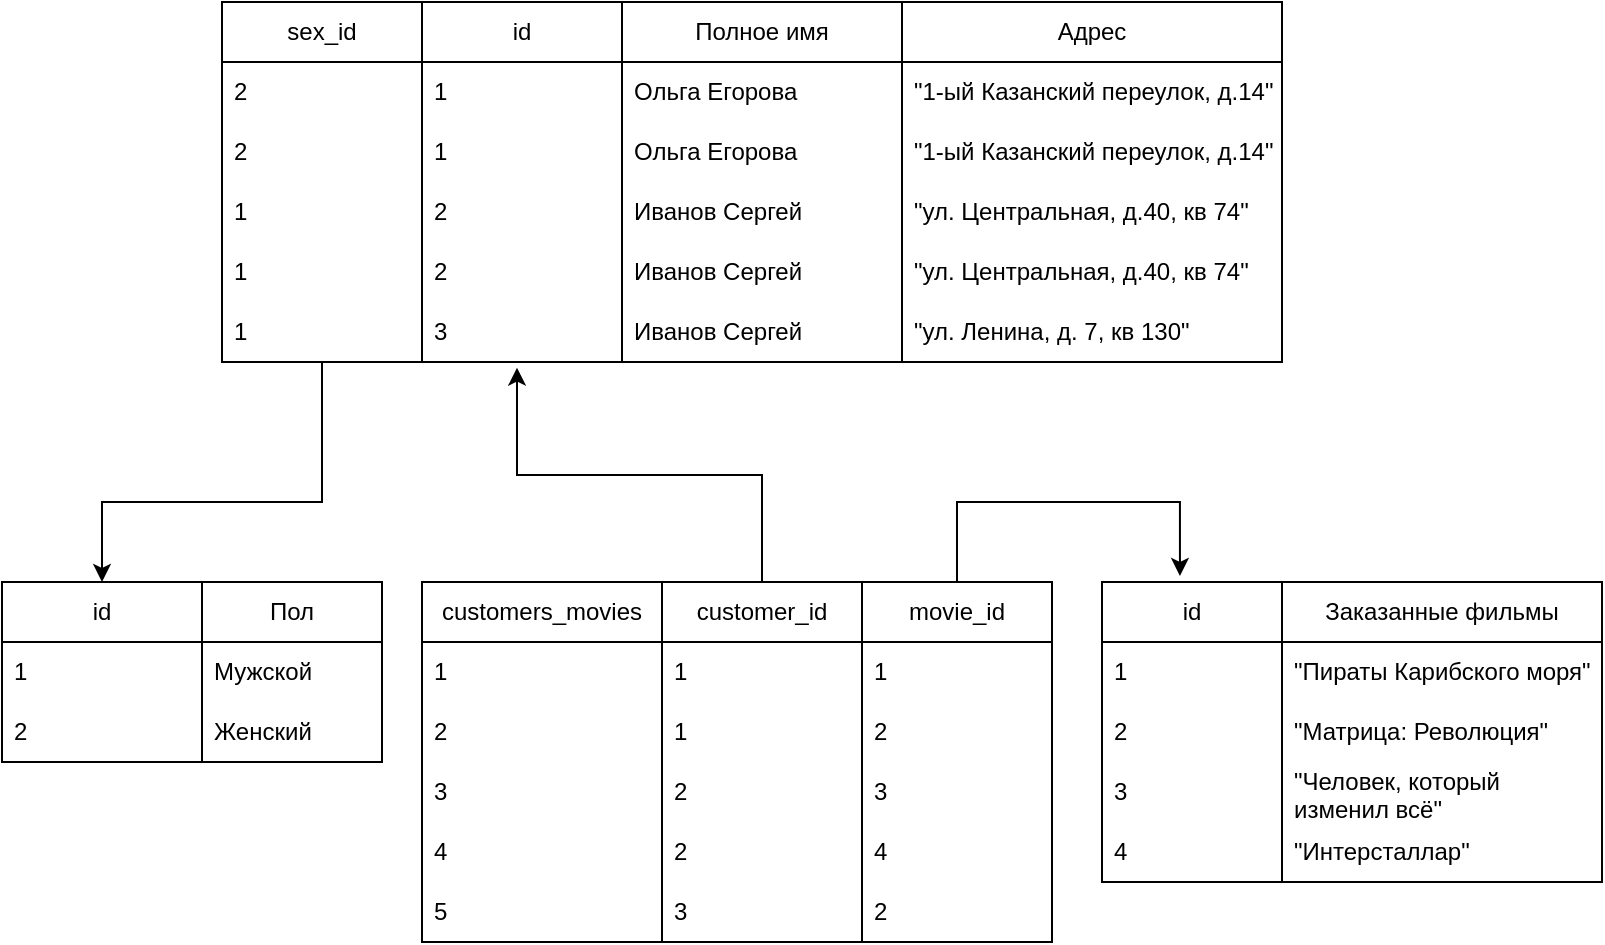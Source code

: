 <mxfile version="20.8.3" type="device"><diagram name="Page-1" id="9f46799a-70d6-7492-0946-bef42562c5a5"><mxGraphModel dx="987" dy="740" grid="1" gridSize="10" guides="1" tooltips="1" connect="1" arrows="1" fold="1" page="1" pageScale="1" pageWidth="1100" pageHeight="850" background="none" math="0" shadow="0"><root><mxCell id="0"/><mxCell id="1" parent="0"/><mxCell id="Gm-8z2mKSVjGQbWOd8LD-1" value="Полное имя" style="swimlane;fontStyle=0;childLayout=stackLayout;horizontal=1;startSize=30;horizontalStack=0;resizeParent=1;resizeParentMax=0;resizeLast=0;collapsible=1;marginBottom=0;whiteSpace=wrap;html=1;" parent="1" vertex="1"><mxGeometry x="470" y="70" width="140" height="180" as="geometry"/></mxCell><mxCell id="Gm-8z2mKSVjGQbWOd8LD-2" value="Ольга Егорова" style="text;strokeColor=none;fillColor=none;align=left;verticalAlign=middle;spacingLeft=4;spacingRight=4;overflow=hidden;points=[[0,0.5],[1,0.5]];portConstraint=eastwest;rotatable=0;whiteSpace=wrap;html=1;" parent="Gm-8z2mKSVjGQbWOd8LD-1" vertex="1"><mxGeometry y="30" width="140" height="30" as="geometry"/></mxCell><mxCell id="Gm-8z2mKSVjGQbWOd8LD-3" value="Ольга Егорова" style="text;strokeColor=none;fillColor=none;align=left;verticalAlign=middle;spacingLeft=4;spacingRight=4;overflow=hidden;points=[[0,0.5],[1,0.5]];portConstraint=eastwest;rotatable=0;whiteSpace=wrap;html=1;" parent="Gm-8z2mKSVjGQbWOd8LD-1" vertex="1"><mxGeometry y="60" width="140" height="30" as="geometry"/></mxCell><mxCell id="glfbPv707CCk21AwJzkC-3" value="Иванов Сергей" style="text;strokeColor=none;fillColor=none;align=left;verticalAlign=middle;spacingLeft=4;spacingRight=4;overflow=hidden;points=[[0,0.5],[1,0.5]];portConstraint=eastwest;rotatable=0;whiteSpace=wrap;html=1;" parent="Gm-8z2mKSVjGQbWOd8LD-1" vertex="1"><mxGeometry y="90" width="140" height="30" as="geometry"/></mxCell><mxCell id="glfbPv707CCk21AwJzkC-7" value="Иванов Сергей" style="text;strokeColor=none;fillColor=none;align=left;verticalAlign=middle;spacingLeft=4;spacingRight=4;overflow=hidden;points=[[0,0.5],[1,0.5]];portConstraint=eastwest;rotatable=0;whiteSpace=wrap;html=1;" parent="Gm-8z2mKSVjGQbWOd8LD-1" vertex="1"><mxGeometry y="120" width="140" height="30" as="geometry"/></mxCell><mxCell id="glfbPv707CCk21AwJzkC-8" value="Иванов Сергей" style="text;strokeColor=none;fillColor=none;align=left;verticalAlign=middle;spacingLeft=4;spacingRight=4;overflow=hidden;points=[[0,0.5],[1,0.5]];portConstraint=eastwest;rotatable=0;whiteSpace=wrap;html=1;" parent="Gm-8z2mKSVjGQbWOd8LD-1" vertex="1"><mxGeometry y="150" width="140" height="30" as="geometry"/></mxCell><mxCell id="Gm-8z2mKSVjGQbWOd8LD-5" value="Адрес" style="swimlane;fontStyle=0;childLayout=stackLayout;horizontal=1;startSize=30;horizontalStack=0;resizeParent=1;resizeParentMax=0;resizeLast=0;collapsible=1;marginBottom=0;whiteSpace=wrap;html=1;" parent="1" vertex="1"><mxGeometry x="610" y="70" width="190" height="180" as="geometry"/></mxCell><mxCell id="Gm-8z2mKSVjGQbWOd8LD-6" value="&quot;1-ый Казанский переулок, д.14&quot;" style="text;strokeColor=none;fillColor=none;align=left;verticalAlign=middle;spacingLeft=4;spacingRight=4;overflow=hidden;points=[[0,0.5],[1,0.5]];portConstraint=eastwest;rotatable=0;whiteSpace=wrap;html=1;" parent="Gm-8z2mKSVjGQbWOd8LD-5" vertex="1"><mxGeometry y="30" width="190" height="30" as="geometry"/></mxCell><mxCell id="Gm-8z2mKSVjGQbWOd8LD-7" value="&quot;1-ый Казанский переулок, д.14&quot;" style="text;strokeColor=none;fillColor=none;align=left;verticalAlign=middle;spacingLeft=4;spacingRight=4;overflow=hidden;points=[[0,0.5],[1,0.5]];portConstraint=eastwest;rotatable=0;whiteSpace=wrap;html=1;" parent="Gm-8z2mKSVjGQbWOd8LD-5" vertex="1"><mxGeometry y="60" width="190" height="30" as="geometry"/></mxCell><mxCell id="glfbPv707CCk21AwJzkC-2" value="&quot;ул. Центральная, д.40, кв 74&quot;" style="text;strokeColor=none;fillColor=none;align=left;verticalAlign=middle;spacingLeft=4;spacingRight=4;overflow=hidden;points=[[0,0.5],[1,0.5]];portConstraint=eastwest;rotatable=0;whiteSpace=wrap;html=1;" parent="Gm-8z2mKSVjGQbWOd8LD-5" vertex="1"><mxGeometry y="90" width="190" height="30" as="geometry"/></mxCell><mxCell id="glfbPv707CCk21AwJzkC-10" value="&quot;ул. Центральная, д.40, кв 74&quot;" style="text;strokeColor=none;fillColor=none;align=left;verticalAlign=middle;spacingLeft=4;spacingRight=4;overflow=hidden;points=[[0,0.5],[1,0.5]];portConstraint=eastwest;rotatable=0;whiteSpace=wrap;html=1;" parent="Gm-8z2mKSVjGQbWOd8LD-5" vertex="1"><mxGeometry y="120" width="190" height="30" as="geometry"/></mxCell><mxCell id="Gm-8z2mKSVjGQbWOd8LD-31" value="&quot;ул. Ленина, д. 7, кв 130&quot;" style="text;strokeColor=none;fillColor=none;align=left;verticalAlign=middle;spacingLeft=4;spacingRight=4;overflow=hidden;points=[[0,0.5],[1,0.5]];portConstraint=eastwest;rotatable=0;whiteSpace=wrap;html=1;" parent="Gm-8z2mKSVjGQbWOd8LD-5" vertex="1"><mxGeometry y="150" width="190" height="30" as="geometry"/></mxCell><mxCell id="glfbPv707CCk21AwJzkC-20" value="Заказанные фильмы" style="swimlane;fontStyle=0;childLayout=stackLayout;horizontal=1;startSize=30;horizontalStack=0;resizeParent=1;resizeParentMax=0;resizeLast=0;collapsible=1;marginBottom=0;whiteSpace=wrap;html=1;" parent="1" vertex="1"><mxGeometry x="800" y="360" width="160" height="150" as="geometry"/></mxCell><mxCell id="glfbPv707CCk21AwJzkC-21" value="&quot;Пираты Карибского моря&quot;" style="text;strokeColor=none;fillColor=none;align=left;verticalAlign=middle;spacingLeft=4;spacingRight=4;overflow=hidden;points=[[0,0.5],[1,0.5]];portConstraint=eastwest;rotatable=0;whiteSpace=wrap;html=1;" parent="glfbPv707CCk21AwJzkC-20" vertex="1"><mxGeometry y="30" width="160" height="30" as="geometry"/></mxCell><mxCell id="glfbPv707CCk21AwJzkC-22" value="&quot;Матрица: Революция&quot;" style="text;strokeColor=none;fillColor=none;align=left;verticalAlign=middle;spacingLeft=4;spacingRight=4;overflow=hidden;points=[[0,0.5],[1,0.5]];portConstraint=eastwest;rotatable=0;whiteSpace=wrap;html=1;" parent="glfbPv707CCk21AwJzkC-20" vertex="1"><mxGeometry y="60" width="160" height="30" as="geometry"/></mxCell><mxCell id="glfbPv707CCk21AwJzkC-23" value="&quot;Человек, который изменил всё&quot;" style="text;strokeColor=none;fillColor=none;align=left;verticalAlign=middle;spacingLeft=4;spacingRight=4;overflow=hidden;points=[[0,0.5],[1,0.5]];portConstraint=eastwest;rotatable=0;whiteSpace=wrap;html=1;" parent="glfbPv707CCk21AwJzkC-20" vertex="1"><mxGeometry y="90" width="160" height="30" as="geometry"/></mxCell><mxCell id="glfbPv707CCk21AwJzkC-24" value="&quot;Интерсталлар&quot;" style="text;strokeColor=none;fillColor=none;align=left;verticalAlign=middle;spacingLeft=4;spacingRight=4;overflow=hidden;points=[[0,0.5],[1,0.5]];portConstraint=eastwest;rotatable=0;whiteSpace=wrap;html=1;" parent="glfbPv707CCk21AwJzkC-20" vertex="1"><mxGeometry y="120" width="160" height="30" as="geometry"/></mxCell><mxCell id="glfbPv707CCk21AwJzkC-26" value="Пол" style="swimlane;fontStyle=0;childLayout=stackLayout;horizontal=1;startSize=30;horizontalStack=0;resizeParent=1;resizeParentMax=0;resizeLast=0;collapsible=1;marginBottom=0;whiteSpace=wrap;html=1;" parent="1" vertex="1"><mxGeometry x="260" y="360" width="90" height="90" as="geometry"/></mxCell><mxCell id="glfbPv707CCk21AwJzkC-27" value="Мужской" style="text;strokeColor=none;fillColor=none;align=left;verticalAlign=middle;spacingLeft=4;spacingRight=4;overflow=hidden;points=[[0,0.5],[1,0.5]];portConstraint=eastwest;rotatable=0;whiteSpace=wrap;html=1;" parent="glfbPv707CCk21AwJzkC-26" vertex="1"><mxGeometry y="30" width="90" height="30" as="geometry"/></mxCell><mxCell id="glfbPv707CCk21AwJzkC-28" value="Женский" style="text;strokeColor=none;fillColor=none;align=left;verticalAlign=middle;spacingLeft=4;spacingRight=4;overflow=hidden;points=[[0,0.5],[1,0.5]];portConstraint=eastwest;rotatable=0;whiteSpace=wrap;html=1;" parent="glfbPv707CCk21AwJzkC-26" vertex="1"><mxGeometry y="60" width="90" height="30" as="geometry"/></mxCell><mxCell id="glfbPv707CCk21AwJzkC-32" value="id" style="swimlane;fontStyle=0;childLayout=stackLayout;horizontal=1;startSize=30;horizontalStack=0;resizeParent=1;resizeParentMax=0;resizeLast=0;collapsible=1;marginBottom=0;whiteSpace=wrap;html=1;" parent="1" vertex="1"><mxGeometry x="370" y="70" width="100" height="180" as="geometry"/></mxCell><mxCell id="glfbPv707CCk21AwJzkC-33" value="1" style="text;strokeColor=none;fillColor=none;align=left;verticalAlign=middle;spacingLeft=4;spacingRight=4;overflow=hidden;points=[[0,0.5],[1,0.5]];portConstraint=eastwest;rotatable=0;whiteSpace=wrap;html=1;" parent="glfbPv707CCk21AwJzkC-32" vertex="1"><mxGeometry y="30" width="100" height="30" as="geometry"/></mxCell><mxCell id="glfbPv707CCk21AwJzkC-34" value="1" style="text;strokeColor=none;fillColor=none;align=left;verticalAlign=middle;spacingLeft=4;spacingRight=4;overflow=hidden;points=[[0,0.5],[1,0.5]];portConstraint=eastwest;rotatable=0;whiteSpace=wrap;html=1;" parent="glfbPv707CCk21AwJzkC-32" vertex="1"><mxGeometry y="60" width="100" height="30" as="geometry"/></mxCell><mxCell id="glfbPv707CCk21AwJzkC-35" value="2" style="text;strokeColor=none;fillColor=none;align=left;verticalAlign=middle;spacingLeft=4;spacingRight=4;overflow=hidden;points=[[0,0.5],[1,0.5]];portConstraint=eastwest;rotatable=0;whiteSpace=wrap;html=1;" parent="glfbPv707CCk21AwJzkC-32" vertex="1"><mxGeometry y="90" width="100" height="30" as="geometry"/></mxCell><mxCell id="glfbPv707CCk21AwJzkC-36" value="2" style="text;strokeColor=none;fillColor=none;align=left;verticalAlign=middle;spacingLeft=4;spacingRight=4;overflow=hidden;points=[[0,0.5],[1,0.5]];portConstraint=eastwest;rotatable=0;whiteSpace=wrap;html=1;" parent="glfbPv707CCk21AwJzkC-32" vertex="1"><mxGeometry y="120" width="100" height="30" as="geometry"/></mxCell><mxCell id="glfbPv707CCk21AwJzkC-37" value="3" style="text;strokeColor=none;fillColor=none;align=left;verticalAlign=middle;spacingLeft=4;spacingRight=4;overflow=hidden;points=[[0,0.5],[1,0.5]];portConstraint=eastwest;rotatable=0;whiteSpace=wrap;html=1;" parent="glfbPv707CCk21AwJzkC-32" vertex="1"><mxGeometry y="150" width="100" height="30" as="geometry"/></mxCell><mxCell id="glfbPv707CCk21AwJzkC-44" value="id" style="swimlane;fontStyle=0;childLayout=stackLayout;horizontal=1;startSize=30;horizontalStack=0;resizeParent=1;resizeParentMax=0;resizeLast=0;collapsible=1;marginBottom=0;whiteSpace=wrap;html=1;" parent="1" vertex="1"><mxGeometry x="710" y="360" width="90" height="150" as="geometry"/></mxCell><mxCell id="glfbPv707CCk21AwJzkC-45" value="1" style="text;strokeColor=none;fillColor=none;align=left;verticalAlign=middle;spacingLeft=4;spacingRight=4;overflow=hidden;points=[[0,0.5],[1,0.5]];portConstraint=eastwest;rotatable=0;whiteSpace=wrap;html=1;" parent="glfbPv707CCk21AwJzkC-44" vertex="1"><mxGeometry y="30" width="90" height="30" as="geometry"/></mxCell><mxCell id="glfbPv707CCk21AwJzkC-46" value="2" style="text;strokeColor=none;fillColor=none;align=left;verticalAlign=middle;spacingLeft=4;spacingRight=4;overflow=hidden;points=[[0,0.5],[1,0.5]];portConstraint=eastwest;rotatable=0;whiteSpace=wrap;html=1;" parent="glfbPv707CCk21AwJzkC-44" vertex="1"><mxGeometry y="60" width="90" height="30" as="geometry"/></mxCell><mxCell id="glfbPv707CCk21AwJzkC-47" value="3" style="text;strokeColor=none;fillColor=none;align=left;verticalAlign=middle;spacingLeft=4;spacingRight=4;overflow=hidden;points=[[0,0.5],[1,0.5]];portConstraint=eastwest;rotatable=0;whiteSpace=wrap;html=1;" parent="glfbPv707CCk21AwJzkC-44" vertex="1"><mxGeometry y="90" width="90" height="30" as="geometry"/></mxCell><mxCell id="glfbPv707CCk21AwJzkC-48" value="4" style="text;strokeColor=none;fillColor=none;align=left;verticalAlign=middle;spacingLeft=4;spacingRight=4;overflow=hidden;points=[[0,0.5],[1,0.5]];portConstraint=eastwest;rotatable=0;whiteSpace=wrap;html=1;" parent="glfbPv707CCk21AwJzkC-44" vertex="1"><mxGeometry y="120" width="90" height="30" as="geometry"/></mxCell><mxCell id="glfbPv707CCk21AwJzkC-57" value="customers_movies" style="swimlane;fontStyle=0;childLayout=stackLayout;horizontal=1;startSize=30;horizontalStack=0;resizeParent=1;resizeParentMax=0;resizeLast=0;collapsible=1;marginBottom=0;whiteSpace=wrap;html=1;" parent="1" vertex="1"><mxGeometry x="370" y="360" width="120" height="180" as="geometry"/></mxCell><mxCell id="glfbPv707CCk21AwJzkC-58" value="1" style="text;strokeColor=none;fillColor=none;align=left;verticalAlign=middle;spacingLeft=4;spacingRight=4;overflow=hidden;points=[[0,0.5],[1,0.5]];portConstraint=eastwest;rotatable=0;whiteSpace=wrap;html=1;" parent="glfbPv707CCk21AwJzkC-57" vertex="1"><mxGeometry y="30" width="120" height="30" as="geometry"/></mxCell><mxCell id="glfbPv707CCk21AwJzkC-59" value="2" style="text;strokeColor=none;fillColor=none;align=left;verticalAlign=middle;spacingLeft=4;spacingRight=4;overflow=hidden;points=[[0,0.5],[1,0.5]];portConstraint=eastwest;rotatable=0;whiteSpace=wrap;html=1;" parent="glfbPv707CCk21AwJzkC-57" vertex="1"><mxGeometry y="60" width="120" height="30" as="geometry"/></mxCell><mxCell id="glfbPv707CCk21AwJzkC-60" value="3" style="text;strokeColor=none;fillColor=none;align=left;verticalAlign=middle;spacingLeft=4;spacingRight=4;overflow=hidden;points=[[0,0.5],[1,0.5]];portConstraint=eastwest;rotatable=0;whiteSpace=wrap;html=1;" parent="glfbPv707CCk21AwJzkC-57" vertex="1"><mxGeometry y="90" width="120" height="30" as="geometry"/></mxCell><mxCell id="glfbPv707CCk21AwJzkC-61" value="4" style="text;strokeColor=none;fillColor=none;align=left;verticalAlign=middle;spacingLeft=4;spacingRight=4;overflow=hidden;points=[[0,0.5],[1,0.5]];portConstraint=eastwest;rotatable=0;whiteSpace=wrap;html=1;" parent="glfbPv707CCk21AwJzkC-57" vertex="1"><mxGeometry y="120" width="120" height="30" as="geometry"/></mxCell><mxCell id="glfbPv707CCk21AwJzkC-76" value="5" style="text;strokeColor=none;fillColor=none;align=left;verticalAlign=middle;spacingLeft=4;spacingRight=4;overflow=hidden;points=[[0,0.5],[1,0.5]];portConstraint=eastwest;rotatable=0;whiteSpace=wrap;html=1;" parent="glfbPv707CCk21AwJzkC-57" vertex="1"><mxGeometry y="150" width="120" height="30" as="geometry"/></mxCell><mxCell id="glfbPv707CCk21AwJzkC-67" value="movie_id" style="swimlane;fontStyle=0;childLayout=stackLayout;horizontal=1;startSize=30;horizontalStack=0;resizeParent=1;resizeParentMax=0;resizeLast=0;collapsible=1;marginBottom=0;whiteSpace=wrap;html=1;" parent="1" vertex="1"><mxGeometry x="590" y="360" width="95" height="180" as="geometry"/></mxCell><mxCell id="glfbPv707CCk21AwJzkC-68" value="1" style="text;strokeColor=none;fillColor=none;align=left;verticalAlign=middle;spacingLeft=4;spacingRight=4;overflow=hidden;points=[[0,0.5],[1,0.5]];portConstraint=eastwest;rotatable=0;whiteSpace=wrap;html=1;" parent="glfbPv707CCk21AwJzkC-67" vertex="1"><mxGeometry y="30" width="95" height="30" as="geometry"/></mxCell><mxCell id="glfbPv707CCk21AwJzkC-69" value="2" style="text;strokeColor=none;fillColor=none;align=left;verticalAlign=middle;spacingLeft=4;spacingRight=4;overflow=hidden;points=[[0,0.5],[1,0.5]];portConstraint=eastwest;rotatable=0;whiteSpace=wrap;html=1;" parent="glfbPv707CCk21AwJzkC-67" vertex="1"><mxGeometry y="60" width="95" height="30" as="geometry"/></mxCell><mxCell id="glfbPv707CCk21AwJzkC-70" value="3" style="text;strokeColor=none;fillColor=none;align=left;verticalAlign=middle;spacingLeft=4;spacingRight=4;overflow=hidden;points=[[0,0.5],[1,0.5]];portConstraint=eastwest;rotatable=0;whiteSpace=wrap;html=1;" parent="glfbPv707CCk21AwJzkC-67" vertex="1"><mxGeometry y="90" width="95" height="30" as="geometry"/></mxCell><mxCell id="glfbPv707CCk21AwJzkC-71" value="4" style="text;strokeColor=none;fillColor=none;align=left;verticalAlign=middle;spacingLeft=4;spacingRight=4;overflow=hidden;points=[[0,0.5],[1,0.5]];portConstraint=eastwest;rotatable=0;whiteSpace=wrap;html=1;" parent="glfbPv707CCk21AwJzkC-67" vertex="1"><mxGeometry y="120" width="95" height="30" as="geometry"/></mxCell><mxCell id="glfbPv707CCk21AwJzkC-84" value="2" style="text;strokeColor=none;fillColor=none;align=left;verticalAlign=middle;spacingLeft=4;spacingRight=4;overflow=hidden;points=[[0,0.5],[1,0.5]];portConstraint=eastwest;rotatable=0;whiteSpace=wrap;html=1;" parent="glfbPv707CCk21AwJzkC-67" vertex="1"><mxGeometry y="150" width="95" height="30" as="geometry"/></mxCell><mxCell id="glfbPv707CCk21AwJzkC-77" value="customer_id" style="swimlane;fontStyle=0;childLayout=stackLayout;horizontal=1;startSize=30;horizontalStack=0;resizeParent=1;resizeParentMax=0;resizeLast=0;collapsible=1;marginBottom=0;whiteSpace=wrap;html=1;" parent="1" vertex="1"><mxGeometry x="490" y="360" width="100" height="180" as="geometry"/></mxCell><mxCell id="glfbPv707CCk21AwJzkC-78" value="1" style="text;strokeColor=none;fillColor=none;align=left;verticalAlign=middle;spacingLeft=4;spacingRight=4;overflow=hidden;points=[[0,0.5],[1,0.5]];portConstraint=eastwest;rotatable=0;whiteSpace=wrap;html=1;" parent="glfbPv707CCk21AwJzkC-77" vertex="1"><mxGeometry y="30" width="100" height="30" as="geometry"/></mxCell><mxCell id="glfbPv707CCk21AwJzkC-79" value="1" style="text;strokeColor=none;fillColor=none;align=left;verticalAlign=middle;spacingLeft=4;spacingRight=4;overflow=hidden;points=[[0,0.5],[1,0.5]];portConstraint=eastwest;rotatable=0;whiteSpace=wrap;html=1;" parent="glfbPv707CCk21AwJzkC-77" vertex="1"><mxGeometry y="60" width="100" height="30" as="geometry"/></mxCell><mxCell id="glfbPv707CCk21AwJzkC-80" value="2" style="text;strokeColor=none;fillColor=none;align=left;verticalAlign=middle;spacingLeft=4;spacingRight=4;overflow=hidden;points=[[0,0.5],[1,0.5]];portConstraint=eastwest;rotatable=0;whiteSpace=wrap;html=1;" parent="glfbPv707CCk21AwJzkC-77" vertex="1"><mxGeometry y="90" width="100" height="30" as="geometry"/></mxCell><mxCell id="glfbPv707CCk21AwJzkC-81" value="2" style="text;strokeColor=none;fillColor=none;align=left;verticalAlign=middle;spacingLeft=4;spacingRight=4;overflow=hidden;points=[[0,0.5],[1,0.5]];portConstraint=eastwest;rotatable=0;whiteSpace=wrap;html=1;" parent="glfbPv707CCk21AwJzkC-77" vertex="1"><mxGeometry y="120" width="100" height="30" as="geometry"/></mxCell><mxCell id="glfbPv707CCk21AwJzkC-82" value="3" style="text;strokeColor=none;fillColor=none;align=left;verticalAlign=middle;spacingLeft=4;spacingRight=4;overflow=hidden;points=[[0,0.5],[1,0.5]];portConstraint=eastwest;rotatable=0;whiteSpace=wrap;html=1;" parent="glfbPv707CCk21AwJzkC-77" vertex="1"><mxGeometry y="150" width="100" height="30" as="geometry"/></mxCell><mxCell id="glfbPv707CCk21AwJzkC-86" value="" style="endArrow=classic;html=1;rounded=0;exitX=0.5;exitY=0;exitDx=0;exitDy=0;entryX=0.475;entryY=1.094;entryDx=0;entryDy=0;entryPerimeter=0;edgeStyle=elbowEdgeStyle;elbow=vertical;" parent="1" source="glfbPv707CCk21AwJzkC-77" target="glfbPv707CCk21AwJzkC-37" edge="1"><mxGeometry width="50" height="50" relative="1" as="geometry"><mxPoint x="480" y="470" as="sourcePoint"/><mxPoint x="530" y="420" as="targetPoint"/></mxGeometry></mxCell><mxCell id="glfbPv707CCk21AwJzkC-88" value="" style="endArrow=classic;html=1;rounded=0;exitX=0.5;exitY=0;exitDx=0;exitDy=0;edgeStyle=elbowEdgeStyle;elbow=vertical;entryX=0.433;entryY=-0.02;entryDx=0;entryDy=0;entryPerimeter=0;" parent="1" source="glfbPv707CCk21AwJzkC-67" target="glfbPv707CCk21AwJzkC-44" edge="1"><mxGeometry width="50" height="50" relative="1" as="geometry"><mxPoint x="480" y="470" as="sourcePoint"/><mxPoint x="820" y="330" as="targetPoint"/><Array as="points"><mxPoint x="680" y="320"/></Array></mxGeometry></mxCell><mxCell id="glfbPv707CCk21AwJzkC-89" value="id" style="swimlane;fontStyle=0;childLayout=stackLayout;horizontal=1;startSize=30;horizontalStack=0;resizeParent=1;resizeParentMax=0;resizeLast=0;collapsible=1;marginBottom=0;whiteSpace=wrap;html=1;" parent="1" vertex="1"><mxGeometry x="160" y="360" width="100" height="90" as="geometry"/></mxCell><mxCell id="glfbPv707CCk21AwJzkC-90" value="1" style="text;strokeColor=none;fillColor=none;align=left;verticalAlign=middle;spacingLeft=4;spacingRight=4;overflow=hidden;points=[[0,0.5],[1,0.5]];portConstraint=eastwest;rotatable=0;whiteSpace=wrap;html=1;" parent="glfbPv707CCk21AwJzkC-89" vertex="1"><mxGeometry y="30" width="100" height="30" as="geometry"/></mxCell><mxCell id="glfbPv707CCk21AwJzkC-91" value="2" style="text;strokeColor=none;fillColor=none;align=left;verticalAlign=middle;spacingLeft=4;spacingRight=4;overflow=hidden;points=[[0,0.5],[1,0.5]];portConstraint=eastwest;rotatable=0;whiteSpace=wrap;html=1;" parent="glfbPv707CCk21AwJzkC-89" vertex="1"><mxGeometry y="60" width="100" height="30" as="geometry"/></mxCell><mxCell id="glfbPv707CCk21AwJzkC-102" style="edgeStyle=elbowEdgeStyle;rounded=0;orthogonalLoop=1;jettySize=auto;elbow=vertical;html=1;" parent="1" source="glfbPv707CCk21AwJzkC-100" target="glfbPv707CCk21AwJzkC-89" edge="1"><mxGeometry relative="1" as="geometry"><mxPoint x="120" y="50" as="targetPoint"/><Array as="points"><mxPoint x="320" y="320"/><mxPoint x="320" y="260"/><mxPoint x="280" y="320"/></Array></mxGeometry></mxCell><mxCell id="glfbPv707CCk21AwJzkC-95" value="sex_id" style="swimlane;fontStyle=0;childLayout=stackLayout;horizontal=1;startSize=30;horizontalStack=0;resizeParent=1;resizeParentMax=0;resizeLast=0;collapsible=1;marginBottom=0;whiteSpace=wrap;html=1;" parent="1" vertex="1"><mxGeometry x="270" y="70" width="100" height="180" as="geometry"/></mxCell><mxCell id="glfbPv707CCk21AwJzkC-96" value="2" style="text;strokeColor=none;fillColor=none;align=left;verticalAlign=middle;spacingLeft=4;spacingRight=4;overflow=hidden;points=[[0,0.5],[1,0.5]];portConstraint=eastwest;rotatable=0;whiteSpace=wrap;html=1;" parent="glfbPv707CCk21AwJzkC-95" vertex="1"><mxGeometry y="30" width="100" height="30" as="geometry"/></mxCell><mxCell id="glfbPv707CCk21AwJzkC-97" value="2" style="text;strokeColor=none;fillColor=none;align=left;verticalAlign=middle;spacingLeft=4;spacingRight=4;overflow=hidden;points=[[0,0.5],[1,0.5]];portConstraint=eastwest;rotatable=0;whiteSpace=wrap;html=1;" parent="glfbPv707CCk21AwJzkC-95" vertex="1"><mxGeometry y="60" width="100" height="30" as="geometry"/></mxCell><mxCell id="glfbPv707CCk21AwJzkC-98" value="1" style="text;strokeColor=none;fillColor=none;align=left;verticalAlign=middle;spacingLeft=4;spacingRight=4;overflow=hidden;points=[[0,0.5],[1,0.5]];portConstraint=eastwest;rotatable=0;whiteSpace=wrap;html=1;" parent="glfbPv707CCk21AwJzkC-95" vertex="1"><mxGeometry y="90" width="100" height="30" as="geometry"/></mxCell><mxCell id="glfbPv707CCk21AwJzkC-99" value="1" style="text;strokeColor=none;fillColor=none;align=left;verticalAlign=middle;spacingLeft=4;spacingRight=4;overflow=hidden;points=[[0,0.5],[1,0.5]];portConstraint=eastwest;rotatable=0;whiteSpace=wrap;html=1;" parent="glfbPv707CCk21AwJzkC-95" vertex="1"><mxGeometry y="120" width="100" height="30" as="geometry"/></mxCell><mxCell id="glfbPv707CCk21AwJzkC-100" value="1" style="text;strokeColor=none;fillColor=none;align=left;verticalAlign=middle;spacingLeft=4;spacingRight=4;overflow=hidden;points=[[0,0.5],[1,0.5]];portConstraint=eastwest;rotatable=0;whiteSpace=wrap;html=1;" parent="glfbPv707CCk21AwJzkC-95" vertex="1"><mxGeometry y="150" width="100" height="30" as="geometry"/></mxCell></root></mxGraphModel></diagram></mxfile>